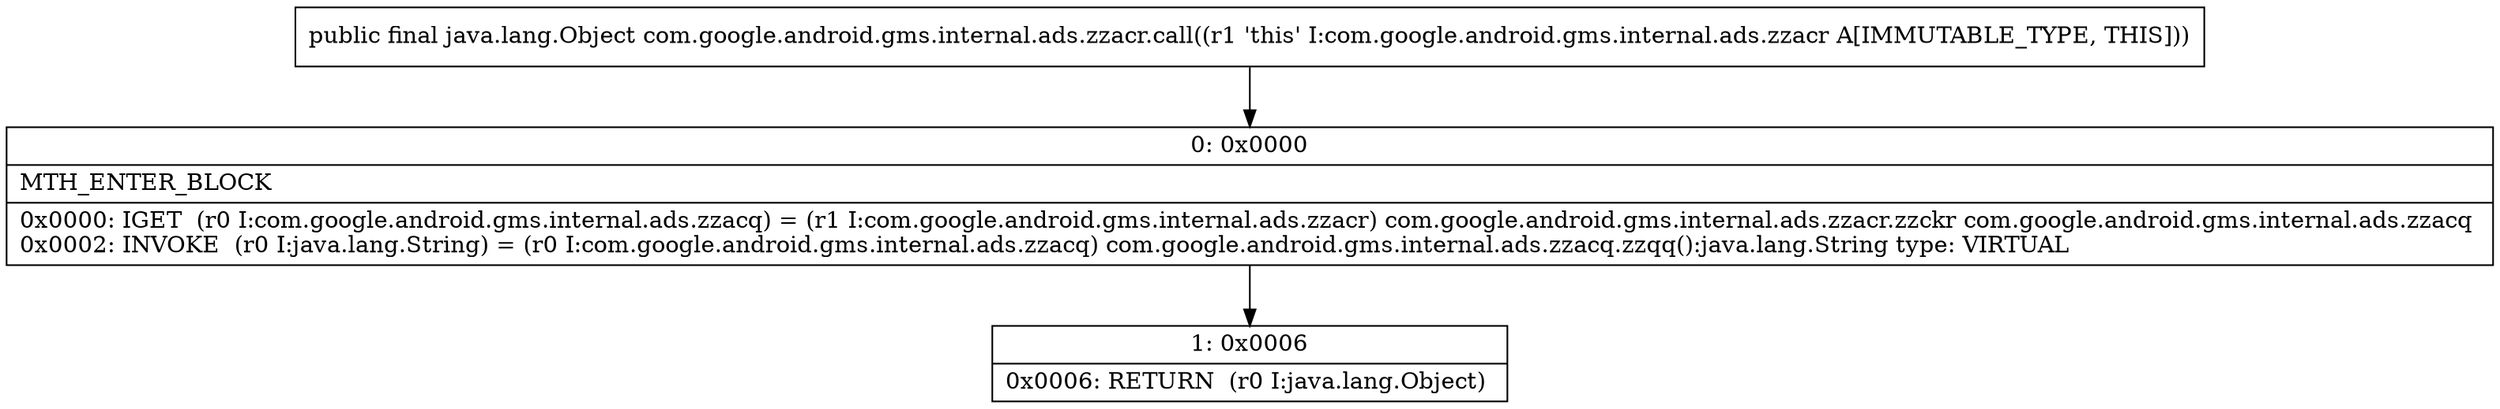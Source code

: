 digraph "CFG forcom.google.android.gms.internal.ads.zzacr.call()Ljava\/lang\/Object;" {
Node_0 [shape=record,label="{0\:\ 0x0000|MTH_ENTER_BLOCK\l|0x0000: IGET  (r0 I:com.google.android.gms.internal.ads.zzacq) = (r1 I:com.google.android.gms.internal.ads.zzacr) com.google.android.gms.internal.ads.zzacr.zzckr com.google.android.gms.internal.ads.zzacq \l0x0002: INVOKE  (r0 I:java.lang.String) = (r0 I:com.google.android.gms.internal.ads.zzacq) com.google.android.gms.internal.ads.zzacq.zzqq():java.lang.String type: VIRTUAL \l}"];
Node_1 [shape=record,label="{1\:\ 0x0006|0x0006: RETURN  (r0 I:java.lang.Object) \l}"];
MethodNode[shape=record,label="{public final java.lang.Object com.google.android.gms.internal.ads.zzacr.call((r1 'this' I:com.google.android.gms.internal.ads.zzacr A[IMMUTABLE_TYPE, THIS])) }"];
MethodNode -> Node_0;
Node_0 -> Node_1;
}

